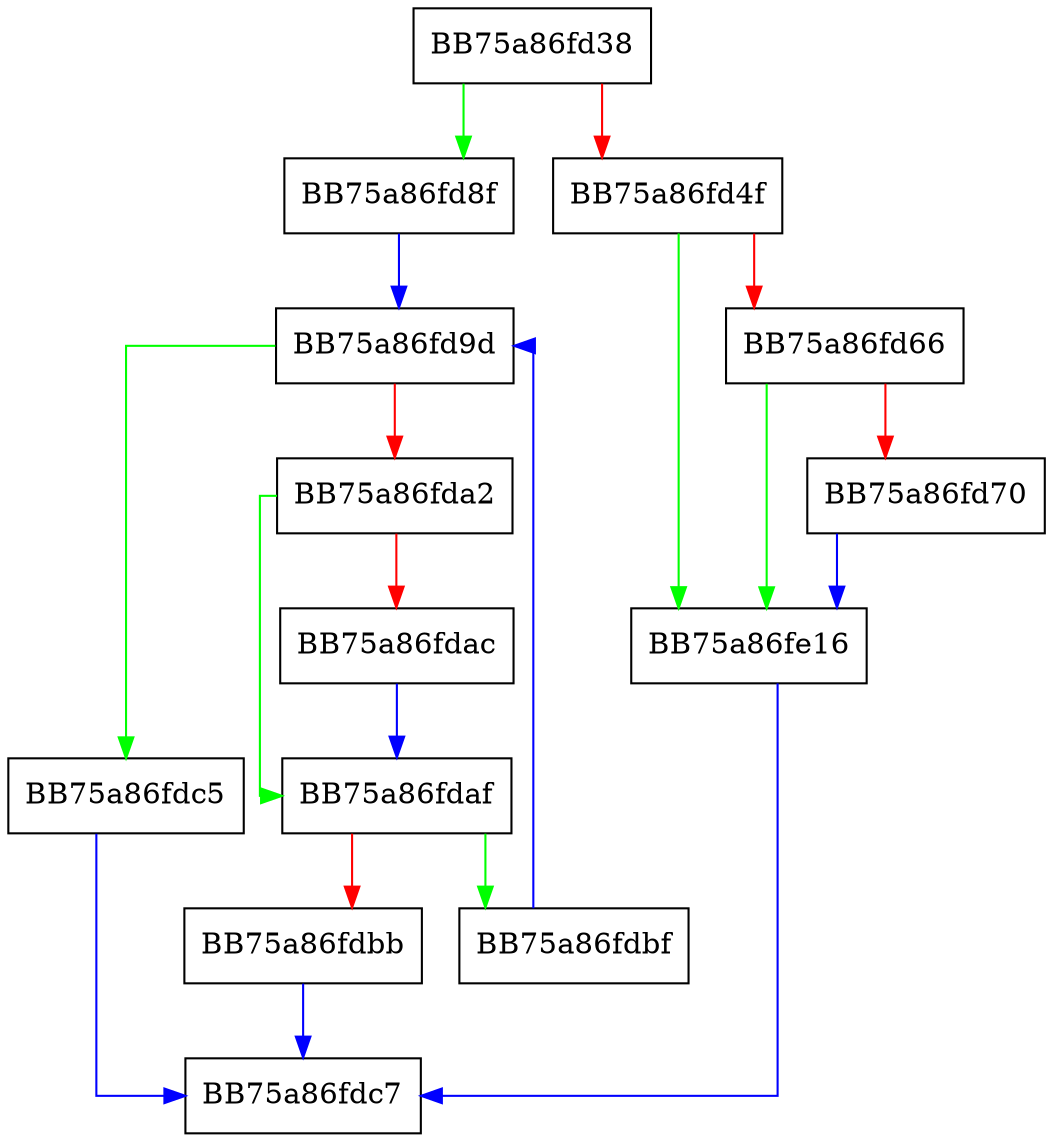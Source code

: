 digraph IsDlpAnyFilePathExcluded {
  node [shape="box"];
  graph [splines=ortho];
  BB75a86fd38 -> BB75a86fd8f [color="green"];
  BB75a86fd38 -> BB75a86fd4f [color="red"];
  BB75a86fd4f -> BB75a86fe16 [color="green"];
  BB75a86fd4f -> BB75a86fd66 [color="red"];
  BB75a86fd66 -> BB75a86fe16 [color="green"];
  BB75a86fd66 -> BB75a86fd70 [color="red"];
  BB75a86fd70 -> BB75a86fe16 [color="blue"];
  BB75a86fd8f -> BB75a86fd9d [color="blue"];
  BB75a86fd9d -> BB75a86fdc5 [color="green"];
  BB75a86fd9d -> BB75a86fda2 [color="red"];
  BB75a86fda2 -> BB75a86fdaf [color="green"];
  BB75a86fda2 -> BB75a86fdac [color="red"];
  BB75a86fdac -> BB75a86fdaf [color="blue"];
  BB75a86fdaf -> BB75a86fdbf [color="green"];
  BB75a86fdaf -> BB75a86fdbb [color="red"];
  BB75a86fdbb -> BB75a86fdc7 [color="blue"];
  BB75a86fdbf -> BB75a86fd9d [color="blue"];
  BB75a86fdc5 -> BB75a86fdc7 [color="blue"];
  BB75a86fe16 -> BB75a86fdc7 [color="blue"];
}